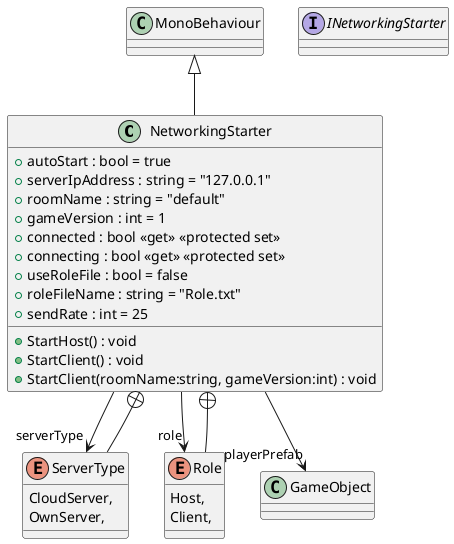 @startuml
class NetworkingStarter {
    + autoStart : bool = true
    + serverIpAddress : string = "127.0.0.1"
    + roomName : string = "default"
    + gameVersion : int = 1
    + connected : bool <<get>> <<protected set>>
    + connecting : bool <<get>> <<protected set>>
    + useRoleFile : bool = false
    + roleFileName : string = "Role.txt"
    + sendRate : int = 25
    + StartHost() : void
    + StartClient() : void
    + StartClient(roomName:string, gameVersion:int) : void
}
interface INetworkingStarter {
}
enum ServerType {
    CloudServer,
    OwnServer,
}
enum Role {
    Host,
    Client,
}
MonoBehaviour <|-- NetworkingStarter
NetworkingStarter --> "playerPrefab" GameObject
NetworkingStarter --> "serverType" ServerType
NetworkingStarter --> "role" Role
NetworkingStarter +-- ServerType
NetworkingStarter +-- Role
@enduml
